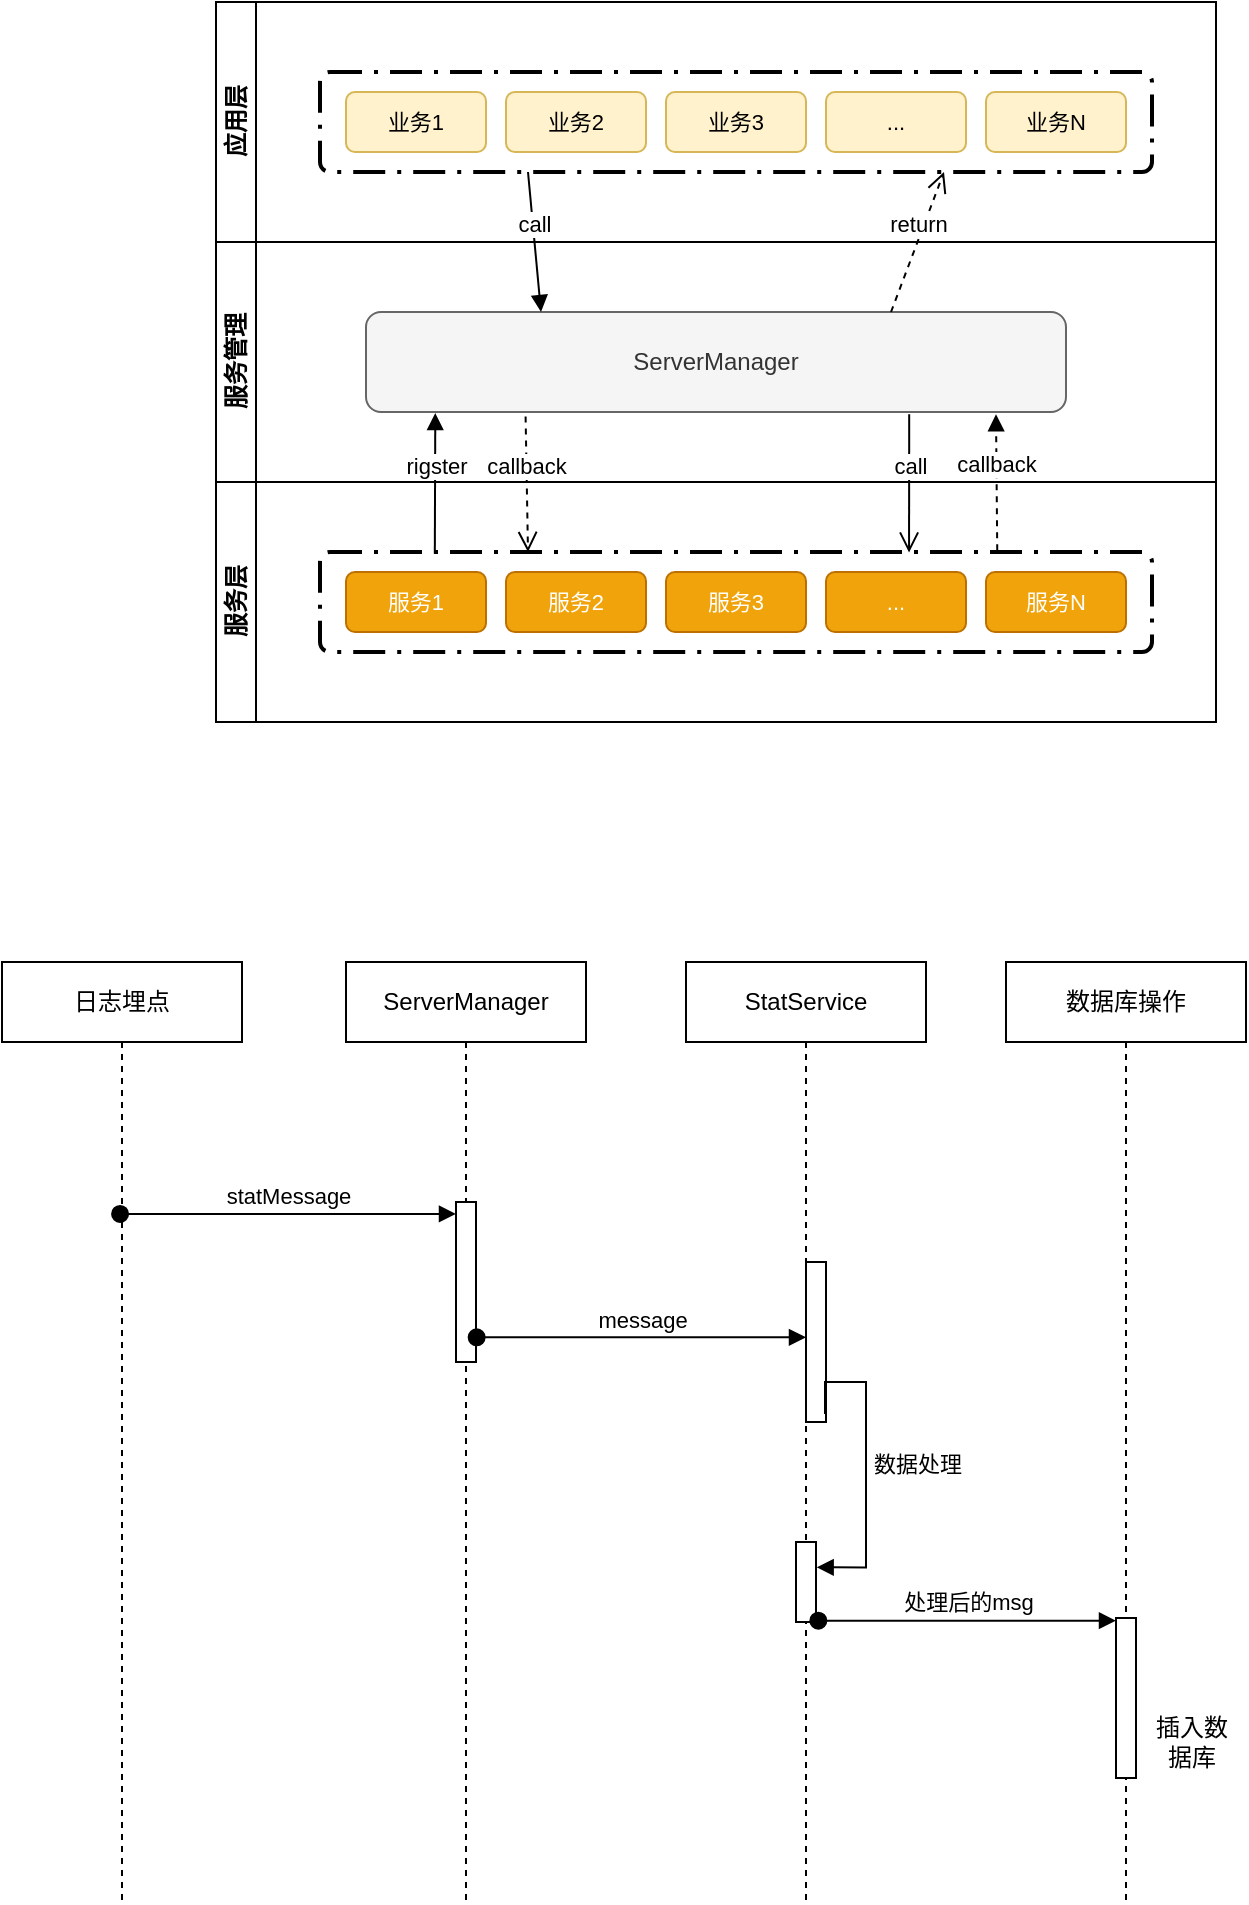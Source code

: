 <mxfile version="13.10.0" type="github">
  <diagram id="6sg15hHj_-Byl1abYVdN" name="第 1 页">
    <mxGraphModel dx="988" dy="644" grid="1" gridSize="10" guides="1" tooltips="1" connect="1" arrows="1" fold="1" page="1" pageScale="1" pageWidth="1169" pageHeight="1654" math="0" shadow="0">
      <root>
        <mxCell id="0" />
        <mxCell id="1" parent="0" />
        <mxCell id="R7gVYazL5rgEZHo6psz_-6" value="" style="swimlane;html=1;childLayout=stackLayout;resizeParent=1;resizeParentMax=0;horizontal=0;startSize=0;horizontalStack=0;glass=0;" parent="1" vertex="1">
          <mxGeometry x="345" y="110" width="500" height="360" as="geometry">
            <mxRectangle x="345" y="110" width="30" height="50" as="alternateBounds" />
          </mxGeometry>
        </mxCell>
        <mxCell id="R7gVYazL5rgEZHo6psz_-7" value="应用层" style="swimlane;html=1;startSize=20;horizontal=0;" parent="R7gVYazL5rgEZHo6psz_-6" vertex="1">
          <mxGeometry width="500" height="120" as="geometry">
            <mxRectangle width="500" height="20" as="alternateBounds" />
          </mxGeometry>
        </mxCell>
        <mxCell id="R7gVYazL5rgEZHo6psz_-20" value="" style="rounded=1;arcSize=10;dashed=1;strokeColor=#000000;fillColor=none;gradientColor=none;dashPattern=8 3 1 3;strokeWidth=2;glass=0;" parent="R7gVYazL5rgEZHo6psz_-7" vertex="1">
          <mxGeometry x="52" y="35" width="416" height="50" as="geometry" />
        </mxCell>
        <mxCell id="R7gVYazL5rgEZHo6psz_-12" value="&lt;span style=&quot;font-size: 11px&quot;&gt;业务1&lt;/span&gt;" style="rounded=1;whiteSpace=wrap;html=1;fillColor=#fff2cc;strokeColor=#d6b656;glass=0;" parent="R7gVYazL5rgEZHo6psz_-7" vertex="1">
          <mxGeometry x="65" y="45" width="70" height="30" as="geometry" />
        </mxCell>
        <mxCell id="R7gVYazL5rgEZHo6psz_-15" value="&lt;span style=&quot;font-size: 11px&quot;&gt;业务2&lt;/span&gt;" style="rounded=1;whiteSpace=wrap;html=1;fillColor=#fff2cc;strokeColor=#d6b656;glass=0;" parent="R7gVYazL5rgEZHo6psz_-7" vertex="1">
          <mxGeometry x="145" y="45" width="70" height="30" as="geometry" />
        </mxCell>
        <mxCell id="R7gVYazL5rgEZHo6psz_-18" value="&lt;span style=&quot;font-size: 11px&quot;&gt;业务3&lt;/span&gt;" style="rounded=1;whiteSpace=wrap;html=1;fillColor=#fff2cc;strokeColor=#d6b656;glass=0;" parent="R7gVYazL5rgEZHo6psz_-7" vertex="1">
          <mxGeometry x="225" y="45" width="70" height="30" as="geometry" />
        </mxCell>
        <mxCell id="R7gVYazL5rgEZHo6psz_-17" value="&lt;font style=&quot;font-size: 11px&quot;&gt;...&lt;/font&gt;" style="rounded=1;whiteSpace=wrap;html=1;fillColor=#fff2cc;strokeColor=#d6b656;glass=0;" parent="R7gVYazL5rgEZHo6psz_-7" vertex="1">
          <mxGeometry x="305" y="45" width="70" height="30" as="geometry" />
        </mxCell>
        <mxCell id="R7gVYazL5rgEZHo6psz_-16" value="&lt;span style=&quot;font-size: 11px&quot;&gt;业务N&lt;/span&gt;" style="rounded=1;whiteSpace=wrap;html=1;fillColor=#fff2cc;strokeColor=#d6b656;glass=0;" parent="R7gVYazL5rgEZHo6psz_-7" vertex="1">
          <mxGeometry x="385" y="45" width="70" height="30" as="geometry" />
        </mxCell>
        <mxCell id="R7gVYazL5rgEZHo6psz_-8" value="服务管理" style="swimlane;html=1;startSize=20;horizontal=0;" parent="R7gVYazL5rgEZHo6psz_-6" vertex="1">
          <mxGeometry y="120" width="500" height="120" as="geometry">
            <mxRectangle y="120" width="500" height="40" as="alternateBounds" />
          </mxGeometry>
        </mxCell>
        <mxCell id="R7gVYazL5rgEZHo6psz_-11" value="ServerManager" style="rounded=1;whiteSpace=wrap;html=1;fillColor=#f5f5f5;strokeColor=#666666;glass=0;fontColor=#333333;" parent="R7gVYazL5rgEZHo6psz_-8" vertex="1">
          <mxGeometry x="75" y="35" width="350" height="50" as="geometry" />
        </mxCell>
        <mxCell id="R7gVYazL5rgEZHo6psz_-9" value="服务层" style="swimlane;html=1;startSize=20;horizontal=0;" parent="R7gVYazL5rgEZHo6psz_-6" vertex="1">
          <mxGeometry y="240" width="500" height="120" as="geometry">
            <mxRectangle y="240" width="500" height="40" as="alternateBounds" />
          </mxGeometry>
        </mxCell>
        <mxCell id="R7gVYazL5rgEZHo6psz_-29" value="" style="rounded=1;arcSize=10;dashed=1;strokeColor=#000000;fillColor=none;gradientColor=none;dashPattern=8 3 1 3;strokeWidth=2;glass=0;" parent="R7gVYazL5rgEZHo6psz_-9" vertex="1">
          <mxGeometry x="52" y="35" width="416" height="50" as="geometry" />
        </mxCell>
        <mxCell id="R7gVYazL5rgEZHo6psz_-30" value="&lt;span style=&quot;font-size: 11px&quot;&gt;服务1&lt;/span&gt;" style="rounded=1;whiteSpace=wrap;html=1;fillColor=#f0a30a;strokeColor=#BD7000;glass=0;fontColor=#ffffff;" parent="R7gVYazL5rgEZHo6psz_-9" vertex="1">
          <mxGeometry x="65" y="45" width="70" height="30" as="geometry" />
        </mxCell>
        <mxCell id="R7gVYazL5rgEZHo6psz_-31" value="&lt;span style=&quot;font-size: 11px&quot;&gt;服务2&lt;/span&gt;" style="rounded=1;whiteSpace=wrap;html=1;fillColor=#f0a30a;strokeColor=#BD7000;glass=0;fontColor=#ffffff;" parent="R7gVYazL5rgEZHo6psz_-9" vertex="1">
          <mxGeometry x="145" y="45" width="70" height="30" as="geometry" />
        </mxCell>
        <mxCell id="R7gVYazL5rgEZHo6psz_-33" value="&lt;span style=&quot;font-size: 11px&quot;&gt;服务3&lt;/span&gt;" style="rounded=1;whiteSpace=wrap;html=1;fillColor=#f0a30a;strokeColor=#BD7000;glass=0;fontColor=#ffffff;" parent="R7gVYazL5rgEZHo6psz_-9" vertex="1">
          <mxGeometry x="225" y="45" width="70" height="30" as="geometry" />
        </mxCell>
        <mxCell id="R7gVYazL5rgEZHo6psz_-32" value="&lt;span style=&quot;font-size: 11px&quot;&gt;...&lt;/span&gt;" style="rounded=1;whiteSpace=wrap;html=1;fillColor=#f0a30a;strokeColor=#BD7000;glass=0;fontColor=#ffffff;" parent="R7gVYazL5rgEZHo6psz_-9" vertex="1">
          <mxGeometry x="305" y="45" width="70" height="30" as="geometry" />
        </mxCell>
        <mxCell id="R7gVYazL5rgEZHo6psz_-34" value="&lt;span style=&quot;font-size: 11px&quot;&gt;服务N&lt;/span&gt;" style="rounded=1;whiteSpace=wrap;html=1;fillColor=#f0a30a;strokeColor=#BD7000;glass=0;fontColor=#ffffff;" parent="R7gVYazL5rgEZHo6psz_-9" vertex="1">
          <mxGeometry x="385" y="45" width="70" height="30" as="geometry" />
        </mxCell>
        <mxCell id="R7gVYazL5rgEZHo6psz_-42" value="call" style="html=1;verticalAlign=bottom;endArrow=block;exitX=0.25;exitY=1;exitDx=0;exitDy=0;entryX=0.25;entryY=0;entryDx=0;entryDy=0;" parent="R7gVYazL5rgEZHo6psz_-6" source="R7gVYazL5rgEZHo6psz_-20" target="R7gVYazL5rgEZHo6psz_-11" edge="1">
          <mxGeometry width="80" relative="1" as="geometry">
            <mxPoint x="215" y="160" as="sourcePoint" />
            <mxPoint x="295" y="160" as="targetPoint" />
          </mxGeometry>
        </mxCell>
        <mxCell id="R7gVYazL5rgEZHo6psz_-44" value="return" style="html=1;verticalAlign=bottom;endArrow=open;dashed=1;endSize=8;entryX=0.75;entryY=1;entryDx=0;entryDy=0;exitX=0.75;exitY=0;exitDx=0;exitDy=0;" parent="R7gVYazL5rgEZHo6psz_-6" source="R7gVYazL5rgEZHo6psz_-11" target="R7gVYazL5rgEZHo6psz_-20" edge="1">
          <mxGeometry relative="1" as="geometry">
            <mxPoint x="295" y="160" as="sourcePoint" />
            <mxPoint x="215" y="160" as="targetPoint" />
          </mxGeometry>
        </mxCell>
        <mxCell id="R7gVYazL5rgEZHo6psz_-45" value="rigster" style="html=1;verticalAlign=bottom;endArrow=block;exitX=0.138;exitY=0.017;exitDx=0;exitDy=0;exitPerimeter=0;entryX=0.099;entryY=1.011;entryDx=0;entryDy=0;entryPerimeter=0;" parent="R7gVYazL5rgEZHo6psz_-6" source="R7gVYazL5rgEZHo6psz_-29" target="R7gVYazL5rgEZHo6psz_-11" edge="1">
          <mxGeometry width="80" relative="1" as="geometry">
            <mxPoint x="215" y="160" as="sourcePoint" />
            <mxPoint x="295" y="160" as="targetPoint" />
          </mxGeometry>
        </mxCell>
        <mxCell id="R7gVYazL5rgEZHo6psz_-46" value="callback" style="html=1;verticalAlign=bottom;endArrow=open;dashed=1;endSize=8;entryX=0.25;entryY=0;entryDx=0;entryDy=0;exitX=0.228;exitY=1.046;exitDx=0;exitDy=0;exitPerimeter=0;" parent="R7gVYazL5rgEZHo6psz_-6" source="R7gVYazL5rgEZHo6psz_-11" target="R7gVYazL5rgEZHo6psz_-29" edge="1">
          <mxGeometry relative="1" as="geometry">
            <mxPoint x="295" y="160" as="sourcePoint" />
            <mxPoint x="215" y="160" as="targetPoint" />
          </mxGeometry>
        </mxCell>
        <mxCell id="R7gVYazL5rgEZHo6psz_-47" value="callback" style="html=1;verticalAlign=bottom;endArrow=block;exitX=0.814;exitY=-0.017;exitDx=0;exitDy=0;entryX=0.9;entryY=1.023;entryDx=0;entryDy=0;entryPerimeter=0;exitPerimeter=0;dashed=1;" parent="R7gVYazL5rgEZHo6psz_-6" source="R7gVYazL5rgEZHo6psz_-29" target="R7gVYazL5rgEZHo6psz_-11" edge="1">
          <mxGeometry width="80" relative="1" as="geometry">
            <mxPoint x="119.408" y="285.85" as="sourcePoint" />
            <mxPoint x="119.65" y="215.55" as="targetPoint" />
          </mxGeometry>
        </mxCell>
        <mxCell id="R7gVYazL5rgEZHo6psz_-48" value="call" style="html=1;verticalAlign=bottom;endArrow=open;endSize=8;entryX=0.708;entryY=0.006;entryDx=0;entryDy=0;exitX=0.776;exitY=1.023;exitDx=0;exitDy=0;exitPerimeter=0;entryPerimeter=0;" parent="R7gVYazL5rgEZHo6psz_-6" source="R7gVYazL5rgEZHo6psz_-11" target="R7gVYazL5rgEZHo6psz_-29" edge="1">
          <mxGeometry relative="1" as="geometry">
            <mxPoint x="164.8" y="217.3" as="sourcePoint" />
            <mxPoint x="166" y="285" as="targetPoint" />
          </mxGeometry>
        </mxCell>
        <mxCell id="QbrIPNOTZNOffeJjZvsj-2" value="日志埋点" style="shape=umlLifeline;perimeter=lifelinePerimeter;whiteSpace=wrap;html=1;container=1;collapsible=0;recursiveResize=0;outlineConnect=0;rounded=0;sketch=0;" vertex="1" parent="1">
          <mxGeometry x="238" y="590" width="120" height="470" as="geometry" />
        </mxCell>
        <mxCell id="QbrIPNOTZNOffeJjZvsj-3" value="数据库操作" style="shape=umlLifeline;perimeter=lifelinePerimeter;whiteSpace=wrap;html=1;container=1;collapsible=0;recursiveResize=0;outlineConnect=0;rounded=0;sketch=0;" vertex="1" parent="1">
          <mxGeometry x="740" y="590" width="120" height="470" as="geometry" />
        </mxCell>
        <mxCell id="QbrIPNOTZNOffeJjZvsj-17" value="" style="html=1;points=[];perimeter=orthogonalPerimeter;" vertex="1" parent="QbrIPNOTZNOffeJjZvsj-3">
          <mxGeometry x="55" y="328" width="10" height="80" as="geometry" />
        </mxCell>
        <mxCell id="QbrIPNOTZNOffeJjZvsj-19" value="插入数据库" style="text;html=1;strokeColor=none;fillColor=none;align=center;verticalAlign=middle;whiteSpace=wrap;rounded=0;" vertex="1" parent="QbrIPNOTZNOffeJjZvsj-3">
          <mxGeometry x="73" y="380" width="40" height="20" as="geometry" />
        </mxCell>
        <mxCell id="QbrIPNOTZNOffeJjZvsj-4" value="ServerManager" style="shape=umlLifeline;perimeter=lifelinePerimeter;whiteSpace=wrap;html=1;container=1;collapsible=0;recursiveResize=0;outlineConnect=0;rounded=0;sketch=0;" vertex="1" parent="1">
          <mxGeometry x="410" y="590" width="120" height="470" as="geometry" />
        </mxCell>
        <mxCell id="QbrIPNOTZNOffeJjZvsj-5" value="" style="html=1;points=[];perimeter=orthogonalPerimeter;" vertex="1" parent="QbrIPNOTZNOffeJjZvsj-4">
          <mxGeometry x="55" y="120" width="10" height="80" as="geometry" />
        </mxCell>
        <mxCell id="QbrIPNOTZNOffeJjZvsj-6" value="statMessage" style="html=1;verticalAlign=bottom;startArrow=oval;endArrow=block;startSize=8;exitX=0.492;exitY=0.268;exitDx=0;exitDy=0;exitPerimeter=0;" edge="1" target="QbrIPNOTZNOffeJjZvsj-5" parent="1" source="QbrIPNOTZNOffeJjZvsj-2">
          <mxGeometry relative="1" as="geometry">
            <mxPoint x="370" y="690" as="sourcePoint" />
          </mxGeometry>
        </mxCell>
        <mxCell id="QbrIPNOTZNOffeJjZvsj-7" value="StatService" style="shape=umlLifeline;perimeter=lifelinePerimeter;whiteSpace=wrap;html=1;container=1;collapsible=0;recursiveResize=0;outlineConnect=0;rounded=0;sketch=0;" vertex="1" parent="1">
          <mxGeometry x="580" y="590" width="120" height="470" as="geometry" />
        </mxCell>
        <mxCell id="QbrIPNOTZNOffeJjZvsj-15" value="" style="html=1;points=[];perimeter=orthogonalPerimeter;" vertex="1" parent="QbrIPNOTZNOffeJjZvsj-7">
          <mxGeometry x="55" y="290" width="10" height="40" as="geometry" />
        </mxCell>
        <mxCell id="QbrIPNOTZNOffeJjZvsj-13" value="" style="html=1;points=[];perimeter=orthogonalPerimeter;" vertex="1" parent="1">
          <mxGeometry x="640" y="740" width="10" height="80" as="geometry" />
        </mxCell>
        <mxCell id="QbrIPNOTZNOffeJjZvsj-14" value="message" style="html=1;verticalAlign=bottom;startArrow=oval;endArrow=block;startSize=8;exitX=1.033;exitY=0.846;exitDx=0;exitDy=0;exitPerimeter=0;" edge="1" target="QbrIPNOTZNOffeJjZvsj-13" parent="1" source="QbrIPNOTZNOffeJjZvsj-5">
          <mxGeometry relative="1" as="geometry">
            <mxPoint x="580" y="760" as="sourcePoint" />
          </mxGeometry>
        </mxCell>
        <mxCell id="QbrIPNOTZNOffeJjZvsj-16" value="数据处理" style="edgeStyle=orthogonalEdgeStyle;html=1;align=left;spacingLeft=2;endArrow=block;rounded=0;entryX=1.033;entryY=0.317;exitX=0.95;exitY=0.95;exitDx=0;exitDy=0;exitPerimeter=0;entryDx=0;entryDy=0;entryPerimeter=0;" edge="1" target="QbrIPNOTZNOffeJjZvsj-15" parent="1" source="QbrIPNOTZNOffeJjZvsj-13">
          <mxGeometry relative="1" as="geometry">
            <mxPoint x="645" y="850" as="sourcePoint" />
            <Array as="points">
              <mxPoint x="650" y="800" />
              <mxPoint x="670" y="800" />
              <mxPoint x="670" y="893" />
            </Array>
          </mxGeometry>
        </mxCell>
        <mxCell id="QbrIPNOTZNOffeJjZvsj-18" value="处理后的msg" style="html=1;verticalAlign=bottom;startArrow=oval;endArrow=block;startSize=8;exitX=1.117;exitY=0.983;exitDx=0;exitDy=0;exitPerimeter=0;" edge="1" target="QbrIPNOTZNOffeJjZvsj-17" parent="1" source="QbrIPNOTZNOffeJjZvsj-15">
          <mxGeometry relative="1" as="geometry">
            <mxPoint x="735" y="910" as="sourcePoint" />
          </mxGeometry>
        </mxCell>
      </root>
    </mxGraphModel>
  </diagram>
</mxfile>
